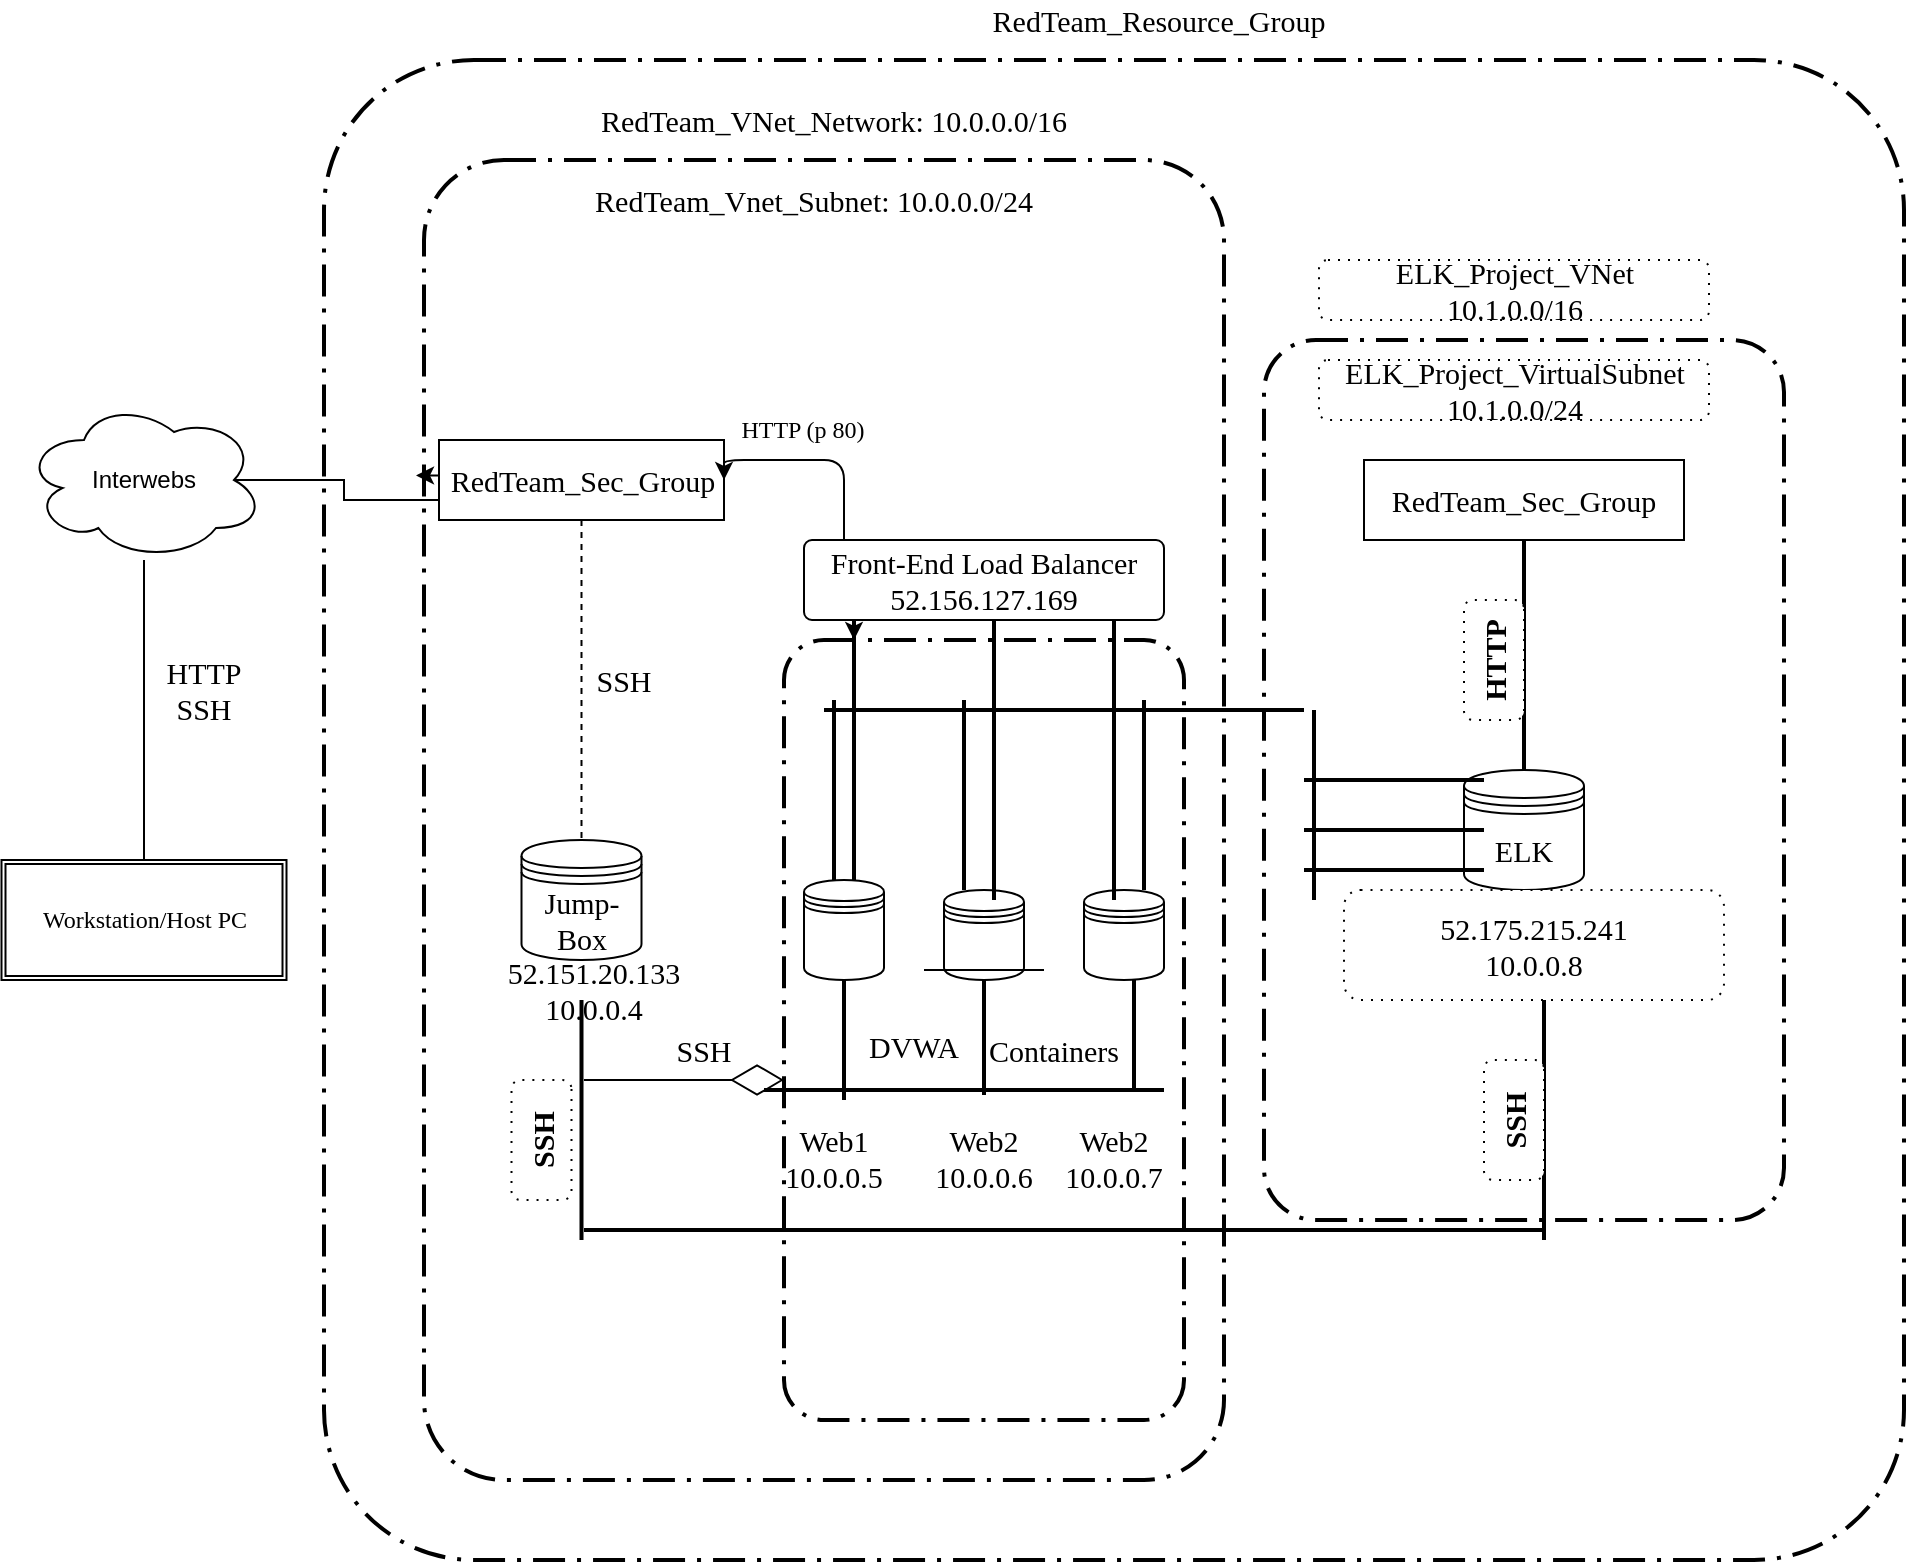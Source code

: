 <mxfile version="13.7.3" type="google"><diagram id="TADNHqFnw8mB9clEzko7" name="Page-1"><mxGraphModel dx="1428" dy="1101" grid="1" gridSize="10" guides="1" tooltips="1" connect="1" arrows="1" fold="1" page="1" pageScale="1" pageWidth="700" pageHeight="1000" math="0" shadow="0"><root><mxCell id="0"/><mxCell id="1" parent="0"/><mxCell id="3yzwLHIZ5bAIhsGs1uRK-3" style="edgeStyle=orthogonalEdgeStyle;rounded=0;orthogonalLoop=1;jettySize=auto;html=1;" parent="1" source="3yzwLHIZ5bAIhsGs1uRK-2" edge="1"><mxGeometry relative="1" as="geometry"><mxPoint x="250" y="740" as="targetPoint"/></mxGeometry></mxCell><mxCell id="3yzwLHIZ5bAIhsGs1uRK-15" style="edgeStyle=orthogonalEdgeStyle;rounded=0;orthogonalLoop=1;jettySize=auto;html=1;exitX=0.875;exitY=0.5;exitDx=0;exitDy=0;exitPerimeter=0;fontFamily=Times New Roman;fontSize=15;entryX=-0.01;entryY=0.239;entryDx=0;entryDy=0;entryPerimeter=0;" parent="1" source="3yzwLHIZ5bAIhsGs1uRK-2" target="3yzwLHIZ5bAIhsGs1uRK-12" edge="1"><mxGeometry relative="1" as="geometry"><Array as="points"><mxPoint x="350" y="540"/><mxPoint x="350" y="550"/><mxPoint x="420" y="550"/><mxPoint x="420" y="538"/></Array></mxGeometry></mxCell><mxCell id="3yzwLHIZ5bAIhsGs1uRK-2" value="Interwebs" style="ellipse;shape=cloud;whiteSpace=wrap;html=1;" parent="1" vertex="1"><mxGeometry x="190" y="500" width="120" height="80" as="geometry"/></mxCell><mxCell id="3yzwLHIZ5bAIhsGs1uRK-6" value="Workstation/Host PC" style="shape=ext;double=1;rounded=0;whiteSpace=wrap;html=1;fontFamily=Times New Roman;" parent="1" vertex="1"><mxGeometry x="178.75" y="730" width="142.5" height="60" as="geometry"/></mxCell><mxCell id="3yzwLHIZ5bAIhsGs1uRK-8" value="" style="rounded=1;arcSize=10;dashed=1;strokeColor=#000000;fillColor=none;gradientColor=none;dashPattern=8 3 1 3;strokeWidth=2;fontFamily=Times New Roman;" parent="1" vertex="1"><mxGeometry x="340" y="330" width="790" height="750" as="geometry"/></mxCell><mxCell id="3yzwLHIZ5bAIhsGs1uRK-11" value="RedTeam_Resource_Group" style="text;html=1;strokeColor=none;fillColor=none;align=center;verticalAlign=middle;whiteSpace=wrap;rounded=0;fontFamily=Times New Roman;fontSize=15;" parent="1" vertex="1"><mxGeometry x="670" y="300" width="175" height="20" as="geometry"/></mxCell><mxCell id="3yzwLHIZ5bAIhsGs1uRK-12" value="" style="rounded=1;arcSize=10;dashed=1;strokeColor=#000000;fillColor=none;gradientColor=none;dashPattern=8 3 1 3;strokeWidth=2;fontFamily=Times New Roman;fontSize=15;" parent="1" vertex="1"><mxGeometry x="390" y="380" width="400" height="660" as="geometry"/></mxCell><mxCell id="3yzwLHIZ5bAIhsGs1uRK-13" value="RedTeam_VNet_Network: 10.0.0.0/16" style="text;html=1;strokeColor=none;fillColor=none;align=center;verticalAlign=middle;whiteSpace=wrap;rounded=0;fontFamily=Times New Roman;fontSize=15;" parent="1" vertex="1"><mxGeometry x="410" y="350" width="370" height="20" as="geometry"/></mxCell><mxCell id="3yzwLHIZ5bAIhsGs1uRK-14" value="RedTeam_Vnet_Subnet: 10.0.0.0/24" style="text;html=1;strokeColor=none;fillColor=none;align=center;verticalAlign=middle;whiteSpace=wrap;rounded=0;fontFamily=Times New Roman;fontSize=15;" parent="1" vertex="1"><mxGeometry x="455" y="390" width="260" height="20" as="geometry"/></mxCell><mxCell id="3yzwLHIZ5bAIhsGs1uRK-23" value="RedTeam_Sec_Group" style="shape=umlLifeline;perimeter=lifelinePerimeter;whiteSpace=wrap;html=1;container=1;collapsible=0;recursiveResize=0;outlineConnect=0;fontFamily=Times New Roman;fontSize=15;" parent="1" vertex="1"><mxGeometry x="397.5" y="520" width="142.5" height="200" as="geometry"/></mxCell><mxCell id="3yzwLHIZ5bAIhsGs1uRK-24" value="Jump-Box" style="shape=datastore;whiteSpace=wrap;html=1;fontFamily=Times New Roman;fontSize=15;" parent="1" vertex="1"><mxGeometry x="438.75" y="720" width="60" height="60" as="geometry"/></mxCell><mxCell id="3yzwLHIZ5bAIhsGs1uRK-25" value="SSH" style="text;html=1;strokeColor=none;fillColor=none;align=center;verticalAlign=middle;whiteSpace=wrap;rounded=0;fontFamily=Times New Roman;fontSize=15;" parent="1" vertex="1"><mxGeometry x="470" y="630" width="40" height="20" as="geometry"/></mxCell><mxCell id="3yzwLHIZ5bAIhsGs1uRK-27" value="" style="endArrow=diamondThin;endFill=0;endSize=24;html=1;fontFamily=Times New Roman;fontSize=15;" parent="1" edge="1"><mxGeometry width="160" relative="1" as="geometry"><mxPoint x="470" y="840" as="sourcePoint"/><mxPoint x="570" y="840" as="targetPoint"/><Array as="points"><mxPoint x="520" y="840"/></Array></mxGeometry></mxCell><mxCell id="3yzwLHIZ5bAIhsGs1uRK-28" value="SSH" style="text;html=1;strokeColor=none;fillColor=none;align=center;verticalAlign=middle;whiteSpace=wrap;rounded=0;fontFamily=Times New Roman;fontSize=15;" parent="1" vertex="1"><mxGeometry x="510" y="815" width="40" height="20" as="geometry"/></mxCell><mxCell id="3yzwLHIZ5bAIhsGs1uRK-29" value="" style="rounded=1;arcSize=10;dashed=1;strokeColor=#000000;fillColor=none;gradientColor=none;dashPattern=8 3 1 3;strokeWidth=2;fontFamily=Times New Roman;fontSize=15;" parent="1" vertex="1"><mxGeometry x="570" y="620" width="200" height="390" as="geometry"/></mxCell><mxCell id="3yzwLHIZ5bAIhsGs1uRK-30" value="" style="shape=datastore;whiteSpace=wrap;html=1;fontFamily=Times New Roman;fontSize=15;" parent="1" vertex="1"><mxGeometry x="580" y="740" width="40" height="50" as="geometry"/></mxCell><mxCell id="3yzwLHIZ5bAIhsGs1uRK-31" value="" style="shape=datastore;whiteSpace=wrap;html=1;fontFamily=Times New Roman;fontSize=15;" parent="1" vertex="1"><mxGeometry x="650" y="745" width="40" height="45" as="geometry"/></mxCell><mxCell id="3yzwLHIZ5bAIhsGs1uRK-32" value="" style="shape=datastore;whiteSpace=wrap;html=1;fontFamily=Times New Roman;fontSize=15;" parent="1" vertex="1"><mxGeometry x="720" y="745" width="40" height="45" as="geometry"/></mxCell><mxCell id="3yzwLHIZ5bAIhsGs1uRK-34" value="" style="line;strokeWidth=1;rotatable=0;dashed=0;labelPosition=right;align=left;verticalAlign=middle;spacingTop=0;spacingLeft=6;points=[];portConstraint=eastwest;fontFamily=Times New Roman;fontSize=15;" parent="1" vertex="1"><mxGeometry x="640" y="780" width="60" height="10" as="geometry"/></mxCell><mxCell id="3yzwLHIZ5bAIhsGs1uRK-37" value="Front-End Load Balancer&lt;br&gt;52.156.127.169" style="rounded=1;arcSize=10;whiteSpace=wrap;html=1;align=center;fontFamily=Times New Roman;fontSize=15;" parent="1" vertex="1"><mxGeometry x="580" y="570" width="180" height="40" as="geometry"/></mxCell><mxCell id="3yzwLHIZ5bAIhsGs1uRK-38" value="52.151.20.133&lt;br&gt;10.0.0.4" style="text;html=1;strokeColor=none;fillColor=none;align=center;verticalAlign=middle;whiteSpace=wrap;rounded=0;fontFamily=Times New Roman;fontSize=15;" parent="1" vertex="1"><mxGeometry x="430" y="780" width="90" height="30" as="geometry"/></mxCell><mxCell id="3yzwLHIZ5bAIhsGs1uRK-40" value="" style="line;strokeWidth=2;direction=south;html=1;fontFamily=Times New Roman;fontSize=15;" parent="1" vertex="1"><mxGeometry x="463.75" y="800" width="10" height="120" as="geometry"/></mxCell><mxCell id="3yzwLHIZ5bAIhsGs1uRK-42" value="" style="line;strokeWidth=2;html=1;fontFamily=Times New Roman;fontSize=15;" parent="1" vertex="1"><mxGeometry x="560" y="840" width="200" height="10" as="geometry"/></mxCell><mxCell id="3yzwLHIZ5bAIhsGs1uRK-43" value="" style="line;strokeWidth=2;direction=south;html=1;fontFamily=Times New Roman;fontSize=15;" parent="1" vertex="1"><mxGeometry x="595" y="790" width="10" height="60" as="geometry"/></mxCell><mxCell id="3yzwLHIZ5bAIhsGs1uRK-44" value="" style="line;strokeWidth=2;direction=south;html=1;fontFamily=Times New Roman;fontSize=15;" parent="1" vertex="1"><mxGeometry x="665" y="790" width="10" height="57.5" as="geometry"/></mxCell><mxCell id="3yzwLHIZ5bAIhsGs1uRK-45" value="" style="line;strokeWidth=2;direction=south;html=1;fontFamily=Times New Roman;fontSize=15;" parent="1" vertex="1"><mxGeometry x="740" y="790" width="10" height="55" as="geometry"/></mxCell><mxCell id="3yzwLHIZ5bAIhsGs1uRK-46" value="HTTP&lt;br&gt;SSH" style="text;html=1;strokeColor=none;fillColor=none;align=center;verticalAlign=middle;whiteSpace=wrap;rounded=0;fontFamily=Times New Roman;fontSize=15;" parent="1" vertex="1"><mxGeometry x="250" y="620" width="60" height="50" as="geometry"/></mxCell><mxCell id="3yzwLHIZ5bAIhsGs1uRK-47" value="Web1&lt;br&gt;10.0.0.5" style="text;html=1;strokeColor=none;fillColor=none;align=center;verticalAlign=middle;whiteSpace=wrap;rounded=0;fontFamily=Times New Roman;fontSize=15;" parent="1" vertex="1"><mxGeometry x="570" y="847.5" width="50" height="62.5" as="geometry"/></mxCell><mxCell id="3yzwLHIZ5bAIhsGs1uRK-48" value="Web2&lt;br&gt;10.0.0.6" style="text;html=1;strokeColor=none;fillColor=none;align=center;verticalAlign=middle;whiteSpace=wrap;rounded=0;fontFamily=Times New Roman;fontSize=15;" parent="1" vertex="1"><mxGeometry x="650" y="853.75" width="40" height="50" as="geometry"/></mxCell><mxCell id="3yzwLHIZ5bAIhsGs1uRK-49" value="Web2&lt;br&gt;10.0.0.7" style="text;html=1;strokeColor=none;fillColor=none;align=center;verticalAlign=middle;whiteSpace=wrap;rounded=0;fontFamily=Times New Roman;fontSize=15;" parent="1" vertex="1"><mxGeometry x="715" y="858.12" width="40" height="41.25" as="geometry"/></mxCell><mxCell id="3yzwLHIZ5bAIhsGs1uRK-52" value="" style="line;strokeWidth=2;direction=south;html=1;fontFamily=Times New Roman;fontSize=15;" parent="1" vertex="1"><mxGeometry x="670" y="610" width="10" height="140" as="geometry"/></mxCell><mxCell id="3yzwLHIZ5bAIhsGs1uRK-56" value="DVWA" style="text;html=1;strokeColor=none;fillColor=none;align=center;verticalAlign=middle;whiteSpace=wrap;rounded=0;fontFamily=Times New Roman;fontSize=15;" parent="1" vertex="1"><mxGeometry x="610" y="805" width="50" height="35" as="geometry"/></mxCell><mxCell id="3yzwLHIZ5bAIhsGs1uRK-57" value="Containers" style="text;html=1;strokeColor=none;fillColor=none;align=center;verticalAlign=middle;whiteSpace=wrap;rounded=0;fontFamily=Times New Roman;fontSize=15;" parent="1" vertex="1"><mxGeometry x="670" y="810" width="70" height="30" as="geometry"/></mxCell><mxCell id="3yzwLHIZ5bAIhsGs1uRK-61" style="edgeStyle=orthogonalEdgeStyle;rounded=0;orthogonalLoop=1;jettySize=auto;html=1;exitX=0;exitY=0.5;exitDx=0;exitDy=0;exitPerimeter=0;entryX=0.175;entryY=0;entryDx=0;entryDy=0;entryPerimeter=0;fontFamily=Times New Roman;fontSize=15;" parent="1" source="3yzwLHIZ5bAIhsGs1uRK-59" target="3yzwLHIZ5bAIhsGs1uRK-29" edge="1"><mxGeometry relative="1" as="geometry"/></mxCell><mxCell id="3yzwLHIZ5bAIhsGs1uRK-59" value="" style="line;strokeWidth=2;direction=south;html=1;fontFamily=Times New Roman;fontSize=15;" parent="1" vertex="1"><mxGeometry x="600" y="610" width="10" height="130" as="geometry"/></mxCell><mxCell id="3yzwLHIZ5bAIhsGs1uRK-60" value="" style="line;strokeWidth=2;direction=south;html=1;fontFamily=Times New Roman;fontSize=15;" parent="1" vertex="1"><mxGeometry x="730" y="610" width="10" height="140" as="geometry"/></mxCell><mxCell id="3yzwLHIZ5bAIhsGs1uRK-62" value="" style="edgeStyle=elbowEdgeStyle;elbow=vertical;endArrow=classic;html=1;fontFamily=Times New Roman;fontSize=15;" parent="1" edge="1"><mxGeometry width="50" height="50" relative="1" as="geometry"><mxPoint x="600" y="570" as="sourcePoint"/><mxPoint x="540" y="540" as="targetPoint"/><Array as="points"><mxPoint x="570" y="530"/></Array></mxGeometry></mxCell><mxCell id="3yzwLHIZ5bAIhsGs1uRK-63" value="HTTP (p 80)" style="text;html=1;strokeColor=none;fillColor=none;align=center;verticalAlign=middle;whiteSpace=wrap;rounded=0;fontFamily=Times New Roman;fontSize=12;" parent="1" vertex="1"><mxGeometry x="537.5" y="500" width="82.5" height="30" as="geometry"/></mxCell><mxCell id="ADwYNb6Y7qTKHeTjFSQw-1" value="" style="rounded=1;arcSize=10;dashed=1;strokeColor=#000000;fillColor=none;gradientColor=none;dashPattern=8 3 1 3;strokeWidth=2;fontFamily=Times New Roman;" vertex="1" parent="1"><mxGeometry x="810" y="470" width="260" height="440" as="geometry"/></mxCell><mxCell id="ADwYNb6Y7qTKHeTjFSQw-4" value="RedTeam_Sec_Group" style="rounded=0;whiteSpace=wrap;html=1;fontSize=15;fontFamily=Times New Roman;" vertex="1" parent="1"><mxGeometry x="860" y="530" width="160" height="40" as="geometry"/></mxCell><mxCell id="ADwYNb6Y7qTKHeTjFSQw-5" value="" style="line;strokeWidth=2;direction=south;html=1;fontFamily=Times New Roman;fontSize=15;" vertex="1" parent="1"><mxGeometry x="935" y="570" width="10" height="120" as="geometry"/></mxCell><mxCell id="ADwYNb6Y7qTKHeTjFSQw-6" value="ELK" style="shape=datastore;whiteSpace=wrap;html=1;fontFamily=Times New Roman;fontSize=15;" vertex="1" parent="1"><mxGeometry x="910" y="685" width="60" height="60" as="geometry"/></mxCell><mxCell id="ADwYNb6Y7qTKHeTjFSQw-8" value="52.175.215.241&lt;br&gt;10.0.0.8" style="shape=ext;rounded=1;html=1;whiteSpace=wrap;dashed=1;dashPattern=1 4;fontFamily=Times New Roman;fontSize=15;" vertex="1" parent="1"><mxGeometry x="850" y="745" width="190" height="55" as="geometry"/></mxCell><mxCell id="ADwYNb6Y7qTKHeTjFSQw-9" value="HTTP" style="shape=ext;rounded=1;html=1;whiteSpace=wrap;dashed=1;dashPattern=1 4;fontFamily=Times New Roman;fontSize=15;direction=south;labelPosition=center;verticalLabelPosition=middle;align=center;verticalAlign=middle;horizontal=0;fontStyle=1" vertex="1" parent="1"><mxGeometry x="910" y="600" width="30" height="60" as="geometry"/></mxCell><mxCell id="ADwYNb6Y7qTKHeTjFSQw-10" value="" style="line;strokeWidth=2;direction=south;html=1;fontFamily=Times New Roman;fontSize=15;" vertex="1" parent="1"><mxGeometry x="590" y="650" width="10" height="90" as="geometry"/></mxCell><mxCell id="ADwYNb6Y7qTKHeTjFSQw-11" value="" style="line;strokeWidth=2;direction=south;html=1;fontFamily=Times New Roman;fontSize=15;" vertex="1" parent="1"><mxGeometry x="655" y="650" width="10" height="95" as="geometry"/></mxCell><mxCell id="ADwYNb6Y7qTKHeTjFSQw-12" value="" style="line;strokeWidth=2;direction=south;html=1;fontFamily=Times New Roman;fontSize=15;" vertex="1" parent="1"><mxGeometry x="745" y="650" width="10" height="95" as="geometry"/></mxCell><mxCell id="ADwYNb6Y7qTKHeTjFSQw-14" value="" style="line;strokeWidth=2;html=1;fontFamily=Times New Roman;fontSize=15;" vertex="1" parent="1"><mxGeometry x="590" y="650" width="240" height="10" as="geometry"/></mxCell><mxCell id="ADwYNb6Y7qTKHeTjFSQw-15" value="" style="line;strokeWidth=2;direction=south;html=1;fontFamily=Times New Roman;fontSize=15;" vertex="1" parent="1"><mxGeometry x="830" y="655" width="10" height="95" as="geometry"/></mxCell><mxCell id="ADwYNb6Y7qTKHeTjFSQw-16" value="" style="line;strokeWidth=2;html=1;fontFamily=Times New Roman;fontSize=15;" vertex="1" parent="1"><mxGeometry x="830" y="685" width="90" height="10" as="geometry"/></mxCell><mxCell id="ADwYNb6Y7qTKHeTjFSQw-17" value="" style="line;strokeWidth=2;html=1;fontFamily=Times New Roman;fontSize=15;" vertex="1" parent="1"><mxGeometry x="830" y="710" width="90" height="10" as="geometry"/></mxCell><mxCell id="ADwYNb6Y7qTKHeTjFSQw-19" value="" style="line;strokeWidth=2;html=1;fontFamily=Times New Roman;fontSize=15;" vertex="1" parent="1"><mxGeometry x="830" y="730" width="90" height="10" as="geometry"/></mxCell><mxCell id="ADwYNb6Y7qTKHeTjFSQw-20" value="" style="line;strokeWidth=2;html=1;fontFamily=Times New Roman;fontSize=15;" vertex="1" parent="1"><mxGeometry x="470" y="910" width="480" height="10" as="geometry"/></mxCell><mxCell id="ADwYNb6Y7qTKHeTjFSQw-21" value="" style="line;strokeWidth=2;direction=south;html=1;fontFamily=Times New Roman;fontSize=15;" vertex="1" parent="1"><mxGeometry x="945" y="800" width="10" height="120" as="geometry"/></mxCell><mxCell id="ADwYNb6Y7qTKHeTjFSQw-23" value="SSH" style="shape=ext;rounded=1;html=1;whiteSpace=wrap;dashed=1;dashPattern=1 4;fontFamily=Times New Roman;fontSize=15;direction=south;labelPosition=center;verticalLabelPosition=middle;align=center;verticalAlign=middle;horizontal=0;fontStyle=1" vertex="1" parent="1"><mxGeometry x="920" y="830" width="30" height="60" as="geometry"/></mxCell><mxCell id="ADwYNb6Y7qTKHeTjFSQw-24" value="SSH" style="shape=ext;rounded=1;html=1;whiteSpace=wrap;dashed=1;dashPattern=1 4;fontFamily=Times New Roman;fontSize=15;direction=south;labelPosition=center;verticalLabelPosition=middle;align=center;verticalAlign=middle;horizontal=0;fontStyle=1" vertex="1" parent="1"><mxGeometry x="433.75" y="840" width="30" height="60" as="geometry"/></mxCell><mxCell id="ADwYNb6Y7qTKHeTjFSQw-25" style="edgeStyle=orthogonalEdgeStyle;rounded=0;orthogonalLoop=1;jettySize=auto;html=1;exitX=0.5;exitY=1;exitDx=0;exitDy=0;fontFamily=Times New Roman;fontSize=15;" edge="1" parent="1" source="3yzwLHIZ5bAIhsGs1uRK-11" target="3yzwLHIZ5bAIhsGs1uRK-11"><mxGeometry relative="1" as="geometry"/></mxCell><mxCell id="ADwYNb6Y7qTKHeTjFSQw-26" value="ELK_Project_VNet&lt;br&gt;10.1.0.0/16" style="shape=ext;rounded=1;html=1;whiteSpace=wrap;dashed=1;dashPattern=1 4;fontFamily=Times New Roman;fontSize=15;" vertex="1" parent="1"><mxGeometry x="837.5" y="430" width="195" height="30" as="geometry"/></mxCell><mxCell id="ADwYNb6Y7qTKHeTjFSQw-27" value="ELK_Project_VirtualSubnet&lt;br&gt;10.1.0.0/24" style="shape=ext;rounded=1;html=1;whiteSpace=wrap;dashed=1;dashPattern=1 4;fontFamily=Times New Roman;fontSize=15;" vertex="1" parent="1"><mxGeometry x="837.5" y="480" width="195" height="30" as="geometry"/></mxCell></root></mxGraphModel></diagram></mxfile>